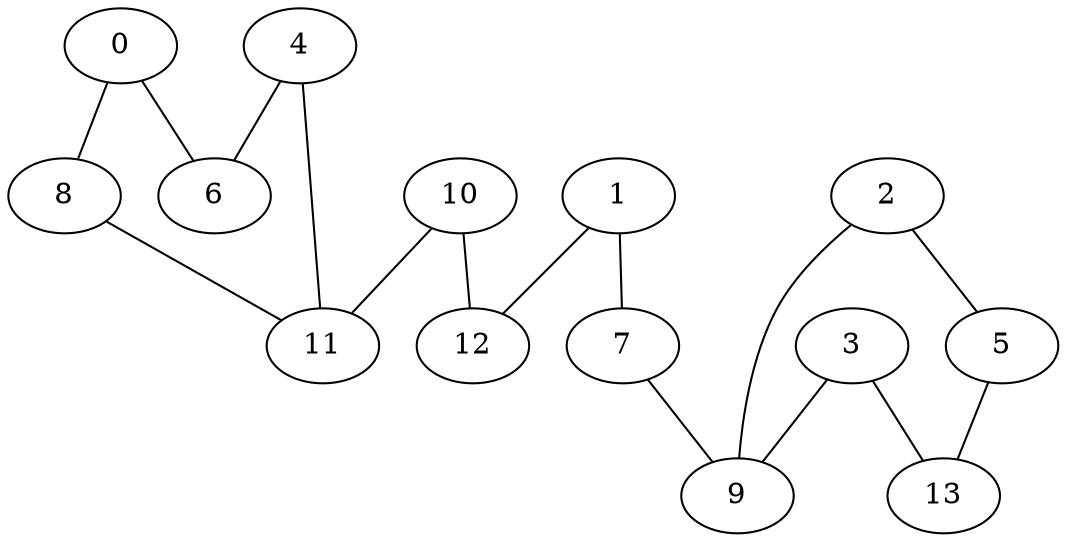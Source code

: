 graph "sampletest150-mod4_image2.bmp" {
	0	 [type=corner,
		x="-23",
		y=534];
	6	 [type=corner,
		x=40,
		y=513];
	0 -- 6	 [angle0="-.32",
		frequency=1,
		type0=line];
	8	 [type=corner,
		x="-13",
		y=454];
	0 -- 8	 [angle0="-1.45",
		frequency=1,
		type0=line];
	1	 [type=corner,
		x=505,
		y=375];
	7	 [type=corner,
		x=486,
		y=427];
	1 -- 7	 [angle0="-1.22",
		frequency=1,
		type0=line];
	12	 [type=corner,
		x=468,
		y="-24"];
	1 -- 12	 [angle0="1.48",
		frequency=1,
		type0=line];
	2	 [type=corner,
		x=541,
		y=444];
	5	 [type=corner,
		x=550,
		y=543];
	2 -- 5	 [angle0="1.48",
		frequency=1,
		type0=line];
	9	 [type=intersection,
		x=516,
		y=451];
	2 -- 9	 [angle0="-.27",
		frequency=1,
		type0=line];
	3	 [type=corner,
		x=507,
		y=462];
	3 -- 9	 [angle0="-.89",
		frequency=1,
		type0=line];
	13	 [type=corner,
		x=513,
		y=542];
	3 -- 13	 [angle0="1.50",
		frequency=1,
		type0=line];
	4	 [type=corner,
		x=22,
		y=455];
	4 -- 6	 [angle0="1.27",
		frequency=1,
		type0=line];
	11	 [type=intersection,
		x=36,
		y=435];
	4 -- 11	 [angle0="-.96",
		frequency=1,
		type0=line];
	5 -- 13	 [angle0=".03",
		frequency=1,
		type0=line];
	7 -- 9	 [angle0=".67",
		frequency=1,
		type0=line];
	8 -- 11	 [angle0="-.37",
		frequency=1,
		type0=line];
	10	 [type=corner,
		x=373,
		y=1];
	10 -- 11	 [angle0="900.65",
		frequency=1,
		type0=arc];
	10 -- 12	 [angle0="-.26",
		frequency=1,
		type0=line];
}
